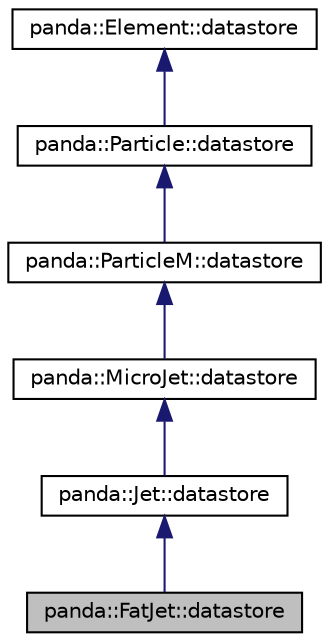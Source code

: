 digraph G
{
  edge [fontname="Helvetica",fontsize="10",labelfontname="Helvetica",labelfontsize="10"];
  node [fontname="Helvetica",fontsize="10",shape=record];
  Node1 [label="panda::FatJet::datastore",height=0.2,width=0.4,color="black", fillcolor="grey75", style="filled" fontcolor="black"];
  Node2 -> Node1 [dir=back,color="midnightblue",fontsize="10",style="solid"];
  Node2 [label="panda::Jet::datastore",height=0.2,width=0.4,color="black", fillcolor="white", style="filled",URL="$structpanda_1_1Jet_1_1datastore.html"];
  Node3 -> Node2 [dir=back,color="midnightblue",fontsize="10",style="solid"];
  Node3 [label="panda::MicroJet::datastore",height=0.2,width=0.4,color="black", fillcolor="white", style="filled",URL="$structpanda_1_1MicroJet_1_1datastore.html"];
  Node4 -> Node3 [dir=back,color="midnightblue",fontsize="10",style="solid"];
  Node4 [label="panda::ParticleM::datastore",height=0.2,width=0.4,color="black", fillcolor="white", style="filled",URL="$structpanda_1_1ParticleM_1_1datastore.html"];
  Node5 -> Node4 [dir=back,color="midnightblue",fontsize="10",style="solid"];
  Node5 [label="panda::Particle::datastore",height=0.2,width=0.4,color="black", fillcolor="white", style="filled",URL="$structpanda_1_1Particle_1_1datastore.html"];
  Node6 -> Node5 [dir=back,color="midnightblue",fontsize="10",style="solid"];
  Node6 [label="panda::Element::datastore",height=0.2,width=0.4,color="black", fillcolor="white", style="filled",URL="$structpanda_1_1Element_1_1datastore.html"];
}
